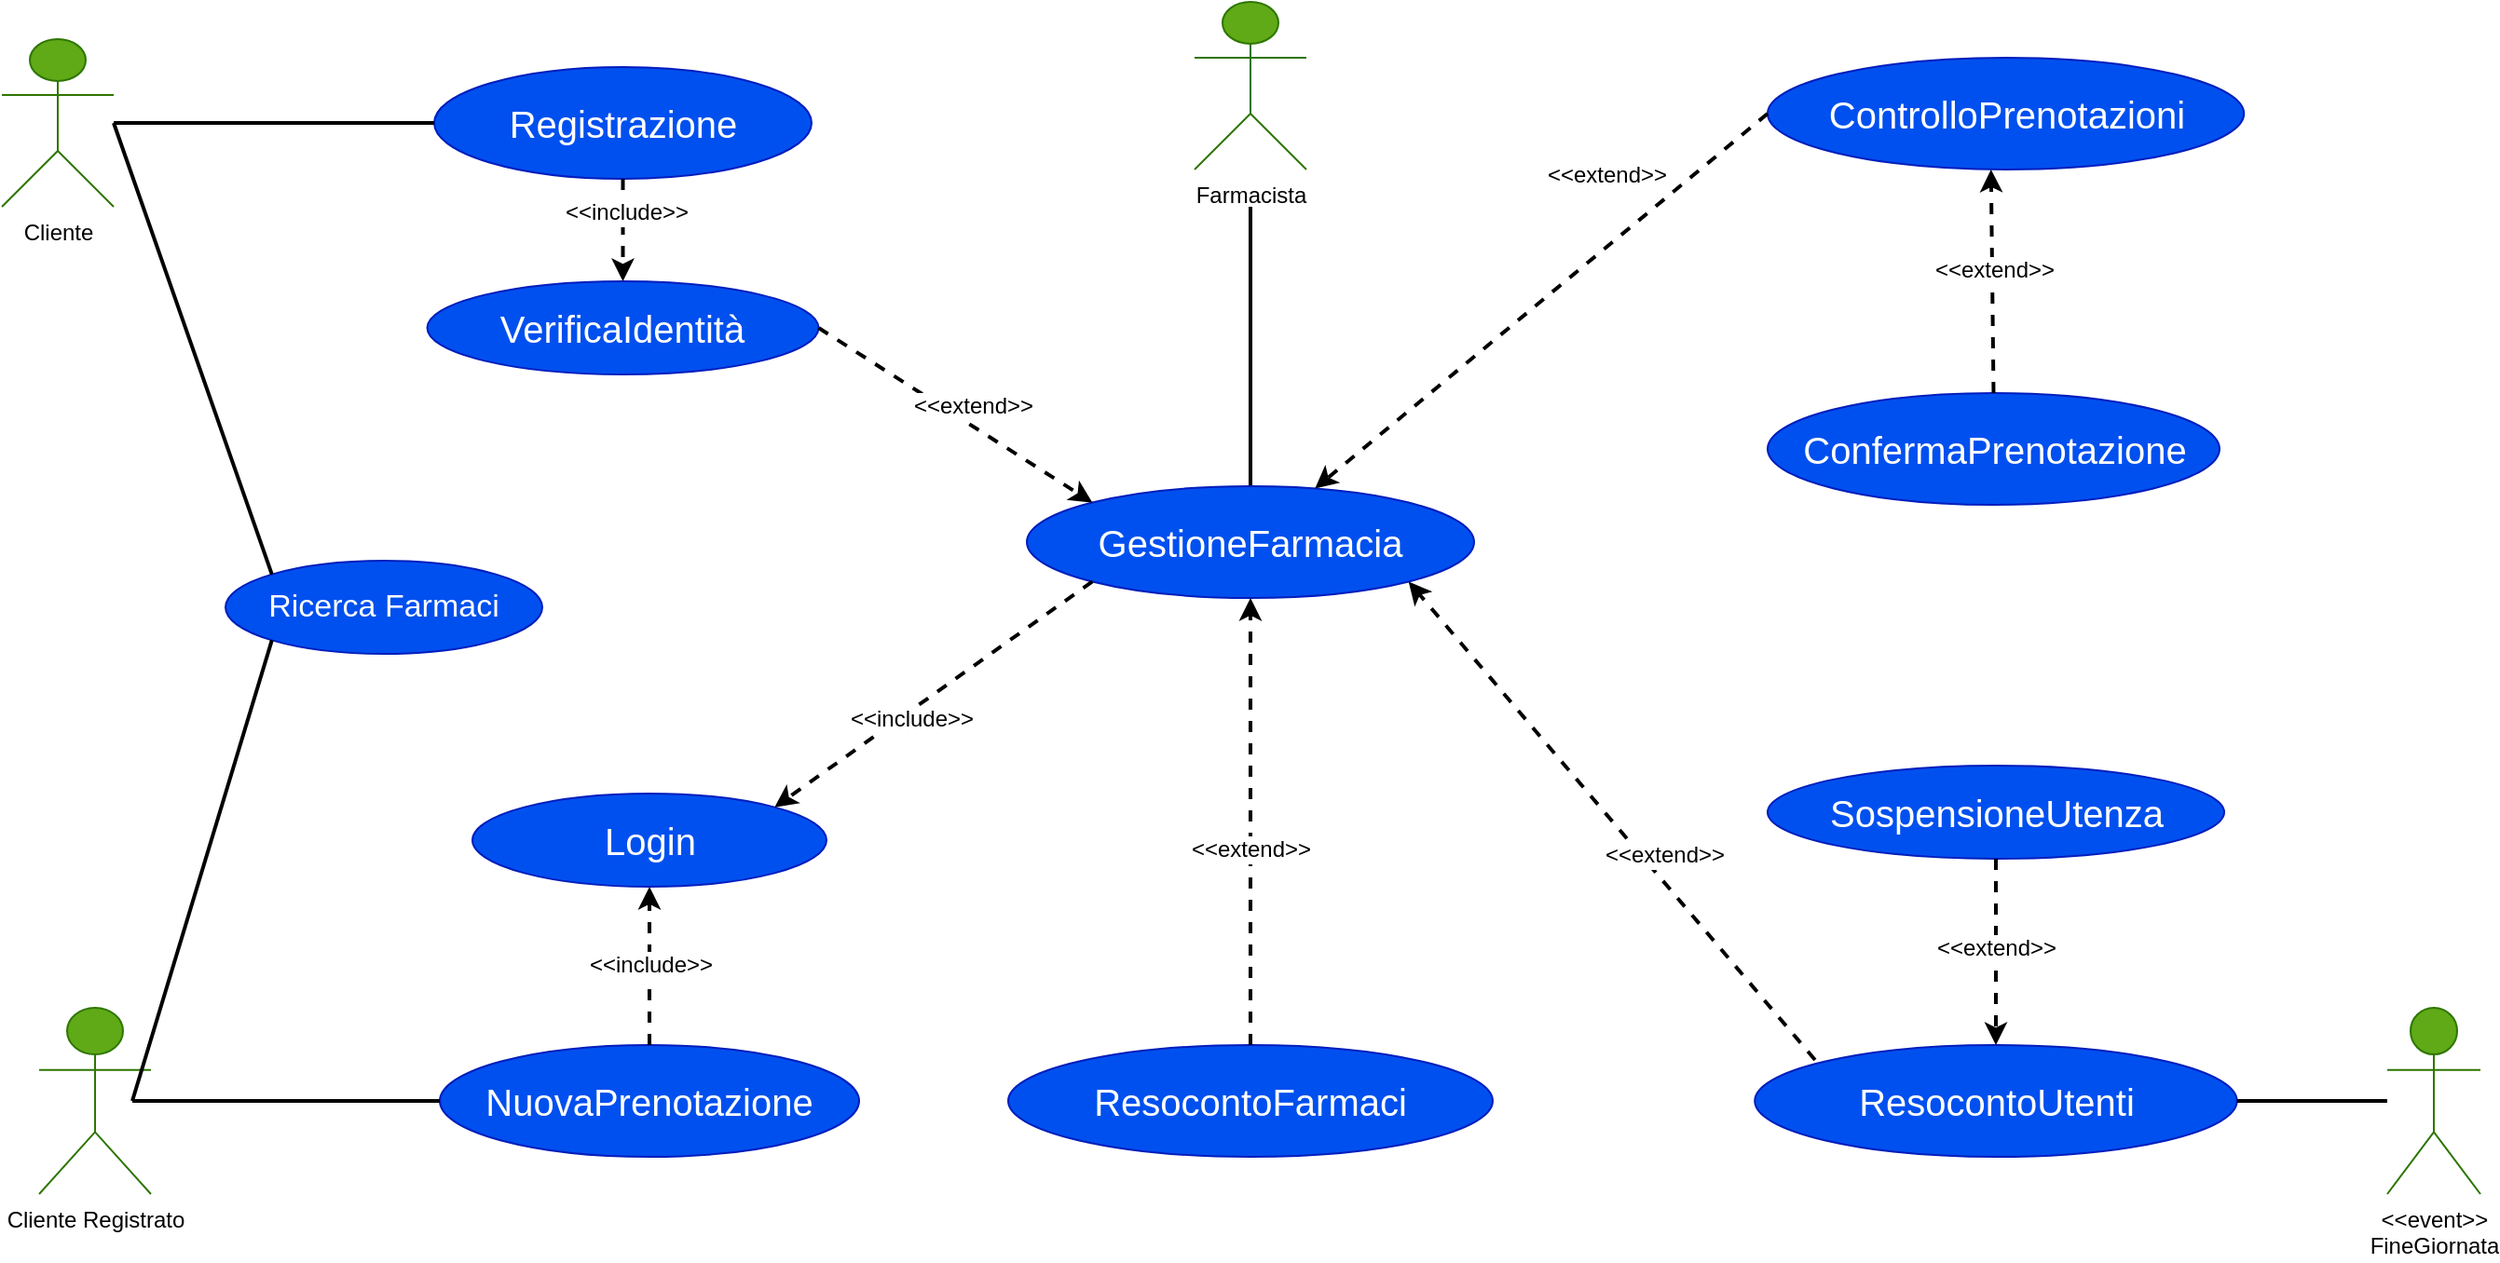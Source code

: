 <mxfile version="14.5.10" type="device"><diagram id="XA86sVYeRS4GH-T9-GS0" name="Page-1"><mxGraphModel dx="1422" dy="796" grid="1" gridSize="10" guides="1" tooltips="1" connect="1" arrows="1" fold="1" page="1" pageScale="1" pageWidth="827" pageHeight="1169" math="0" shadow="0"><root><mxCell id="0"/><mxCell id="1" parent="0"/><mxCell id="3L5dY9pin0i9SG_nEp8q-1" value="" style="endArrow=none;html=1;shadow=0;strokeWidth=2;fontSize=17;fontColor=#000000;exitX=0.5;exitY=0;exitDx=0;exitDy=0;fillColor=#1ba1e2;" edge="1" parent="1" source="3L5dY9pin0i9SG_nEp8q-5"><mxGeometry width="50" height="50" relative="1" as="geometry"><mxPoint x="1438.12" y="350" as="sourcePoint"/><mxPoint x="1190" y="390" as="targetPoint"/></mxGeometry></mxCell><mxCell id="3L5dY9pin0i9SG_nEp8q-2" value="&lt;font style=&quot;font-size: 20px&quot;&gt;Registrazione&lt;/font&gt;" style="ellipse;whiteSpace=wrap;html=1;fillColor=#0050ef;strokeColor=#001DBC;labelBackgroundColor=none;fontColor=#ffffff;" vertex="1" parent="1"><mxGeometry x="752" y="315" width="202.5" height="60" as="geometry"/></mxCell><mxCell id="3L5dY9pin0i9SG_nEp8q-3" value="Cliente" style="shape=umlActor;verticalLabelPosition=bottom;verticalAlign=top;html=1;outlineConnect=0;labelBackgroundColor=none;fillColor=#60a917;strokeColor=#2D7600;" vertex="1" parent="1"><mxGeometry x="520" y="300" width="60" height="90" as="geometry"/></mxCell><mxCell id="3L5dY9pin0i9SG_nEp8q-4" value="&lt;div&gt;Cliente Registrato&lt;/div&gt;" style="shape=umlActor;verticalLabelPosition=bottom;verticalAlign=top;html=1;outlineConnect=0;labelBackgroundColor=none;fillColor=#60a917;strokeColor=#2D7600;" vertex="1" parent="1"><mxGeometry x="540" y="820" width="60" height="100" as="geometry"/></mxCell><mxCell id="3L5dY9pin0i9SG_nEp8q-5" value="GestioneFarmacia" style="ellipse;whiteSpace=wrap;html=1;labelBackgroundColor=none;fillColor=#0050ef;strokeColor=#001DBC;fontSize=20;fontColor=#ffffff;" vertex="1" parent="1"><mxGeometry x="1070" y="540" width="240" height="60" as="geometry"/></mxCell><mxCell id="3L5dY9pin0i9SG_nEp8q-6" value="NuovaPrenotazione" style="ellipse;whiteSpace=wrap;html=1;labelBackgroundColor=none;fontSize=20;fillColor=#0050ef;strokeColor=#001DBC;fontColor=#ffffff;" vertex="1" parent="1"><mxGeometry x="755" y="840" width="225" height="60" as="geometry"/></mxCell><mxCell id="3L5dY9pin0i9SG_nEp8q-7" value="" style="endArrow=classic;html=1;shadow=0;strokeColor=#000000;strokeWidth=2;fontSize=13;dashed=1;exitX=0.5;exitY=0;exitDx=0;exitDy=0;entryX=0.5;entryY=1;entryDx=0;entryDy=0;" edge="1" parent="1" source="3L5dY9pin0i9SG_nEp8q-6" target="3L5dY9pin0i9SG_nEp8q-9"><mxGeometry width="50" height="50" relative="1" as="geometry"><mxPoint x="730" y="825" as="sourcePoint"/><mxPoint x="780" y="775" as="targetPoint"/><Array as="points"/></mxGeometry></mxCell><mxCell id="3L5dY9pin0i9SG_nEp8q-8" value="&amp;lt;&amp;lt;include&amp;gt;&amp;gt;" style="edgeLabel;html=1;align=center;verticalAlign=middle;resizable=0;points=[];fontSize=12;fontColor=#000000;" vertex="1" connectable="0" parent="3L5dY9pin0i9SG_nEp8q-7"><mxGeometry x="0.327" y="-1" relative="1" as="geometry"><mxPoint x="-1" y="13" as="offset"/></mxGeometry></mxCell><mxCell id="3L5dY9pin0i9SG_nEp8q-9" value="&lt;div&gt;Login&lt;/div&gt;" style="ellipse;whiteSpace=wrap;html=1;labelBackgroundColor=none;fontSize=20;fillColor=#0050ef;strokeColor=#001DBC;fontColor=#ffffff;" vertex="1" parent="1"><mxGeometry x="772.5" y="705" width="190" height="50" as="geometry"/></mxCell><mxCell id="3L5dY9pin0i9SG_nEp8q-10" value="VerificaIdentità" style="ellipse;whiteSpace=wrap;html=1;labelBackgroundColor=none;fontSize=20;fillColor=#0050ef;strokeColor=#001DBC;fontColor=#ffffff;" vertex="1" parent="1"><mxGeometry x="748.25" y="430" width="210" height="50" as="geometry"/></mxCell><mxCell id="3L5dY9pin0i9SG_nEp8q-11" value="" style="endArrow=classic;html=1;shadow=0;dashed=1;strokeColor=#000000;strokeWidth=2;fontSize=20;fontColor=#000000;exitX=0.5;exitY=1;exitDx=0;exitDy=0;entryX=0.5;entryY=0;entryDx=0;entryDy=0;" edge="1" parent="1" source="3L5dY9pin0i9SG_nEp8q-2" target="3L5dY9pin0i9SG_nEp8q-10"><mxGeometry width="50" height="50" relative="1" as="geometry"><mxPoint x="1060" y="625" as="sourcePoint"/><mxPoint x="1110" y="575" as="targetPoint"/></mxGeometry></mxCell><mxCell id="3L5dY9pin0i9SG_nEp8q-12" value="&amp;lt;&amp;lt;include&amp;gt;&amp;gt;" style="edgeLabel;html=1;align=center;verticalAlign=middle;resizable=0;points=[];fontSize=12;fontColor=#000000;" vertex="1" connectable="0" parent="3L5dY9pin0i9SG_nEp8q-11"><mxGeometry x="0.276" y="1" relative="1" as="geometry"><mxPoint y="-17" as="offset"/></mxGeometry></mxCell><mxCell id="3L5dY9pin0i9SG_nEp8q-13" value="" style="endArrow=classic;html=1;shadow=0;dashed=1;strokeColor=#000000;strokeWidth=2;fontSize=12;fontColor=#000000;exitX=1;exitY=0.5;exitDx=0;exitDy=0;entryX=0;entryY=0;entryDx=0;entryDy=0;" edge="1" parent="1" source="3L5dY9pin0i9SG_nEp8q-10" target="3L5dY9pin0i9SG_nEp8q-5"><mxGeometry width="50" height="50" relative="1" as="geometry"><mxPoint x="1060" y="555" as="sourcePoint"/><mxPoint x="1120" y="595" as="targetPoint"/></mxGeometry></mxCell><mxCell id="3L5dY9pin0i9SG_nEp8q-14" value="&amp;lt;&amp;lt;extend&amp;gt;&amp;gt;" style="edgeLabel;html=1;align=center;verticalAlign=middle;resizable=0;points=[];fontSize=12;fontColor=#000000;" vertex="1" connectable="0" parent="3L5dY9pin0i9SG_nEp8q-13"><mxGeometry x="-0.245" y="3" relative="1" as="geometry"><mxPoint x="25.1" y="9.15" as="offset"/></mxGeometry></mxCell><mxCell id="3L5dY9pin0i9SG_nEp8q-15" value="Ricerca Farmaci" style="ellipse;whiteSpace=wrap;html=1;labelBackgroundColor=none;fontSize=17;fillColor=#0050ef;strokeColor=#001DBC;fontColor=#ffffff;" vertex="1" parent="1"><mxGeometry x="640" y="580" width="170" height="50" as="geometry"/></mxCell><mxCell id="3L5dY9pin0i9SG_nEp8q-16" value="" style="endArrow=none;html=1;shadow=0;strokeWidth=2;fontSize=17;fontColor=#000000;entryX=0;entryY=1;entryDx=0;entryDy=0;fillColor=#1ba1e2;" edge="1" parent="1" target="3L5dY9pin0i9SG_nEp8q-15"><mxGeometry width="50" height="50" relative="1" as="geometry"><mxPoint x="590" y="870" as="sourcePoint"/><mxPoint x="630" y="765" as="targetPoint"/></mxGeometry></mxCell><mxCell id="3L5dY9pin0i9SG_nEp8q-17" value="" style="endArrow=none;html=1;shadow=0;strokeWidth=2;fontSize=17;fontColor=#000000;entryX=0;entryY=0.5;entryDx=0;entryDy=0;fillColor=#1ba1e2;" edge="1" parent="1" target="3L5dY9pin0i9SG_nEp8q-6"><mxGeometry width="50" height="50" relative="1" as="geometry"><mxPoint x="590" y="870" as="sourcePoint"/><mxPoint x="670" y="865" as="targetPoint"/></mxGeometry></mxCell><mxCell id="3L5dY9pin0i9SG_nEp8q-18" value="" style="endArrow=none;html=1;shadow=0;strokeWidth=2;fontSize=17;fontColor=#000000;exitX=0;exitY=0;exitDx=0;exitDy=0;fillColor=#1ba1e2;" edge="1" parent="1" source="3L5dY9pin0i9SG_nEp8q-15"><mxGeometry width="50" height="50" relative="1" as="geometry"><mxPoint x="630" y="495" as="sourcePoint"/><mxPoint x="580" y="345" as="targetPoint"/></mxGeometry></mxCell><mxCell id="3L5dY9pin0i9SG_nEp8q-19" value="" style="endArrow=none;html=1;shadow=0;strokeWidth=2;fontSize=17;fontColor=#000000;entryX=0;entryY=0.5;entryDx=0;entryDy=0;fillColor=#1ba1e2;" edge="1" parent="1" source="3L5dY9pin0i9SG_nEp8q-3" target="3L5dY9pin0i9SG_nEp8q-2"><mxGeometry width="50" height="50" relative="1" as="geometry"><mxPoint x="590" y="345" as="sourcePoint"/><mxPoint x="700" y="345" as="targetPoint"/></mxGeometry></mxCell><mxCell id="3L5dY9pin0i9SG_nEp8q-20" value="SospensioneUtenza" style="ellipse;whiteSpace=wrap;html=1;labelBackgroundColor=none;fontSize=20;fillColor=#0050ef;strokeColor=#001DBC;direction=west;fontColor=#ffffff;" vertex="1" parent="1"><mxGeometry x="1467.5" y="690" width="245" height="50" as="geometry"/></mxCell><mxCell id="3L5dY9pin0i9SG_nEp8q-23" value="&lt;div&gt;&amp;lt;&amp;lt;event&amp;gt;&amp;gt;&lt;/div&gt;&lt;div&gt;FineGiornata&lt;br&gt;&lt;/div&gt;" style="shape=umlActor;verticalLabelPosition=bottom;verticalAlign=top;html=1;outlineConnect=0;labelBackgroundColor=none;fontSize=12;fillColor=#60a917;strokeColor=#2D7600;" vertex="1" parent="1"><mxGeometry x="1800" y="820" width="50" height="100" as="geometry"/></mxCell><mxCell id="3L5dY9pin0i9SG_nEp8q-24" value="ResocontoUtenti" style="ellipse;whiteSpace=wrap;html=1;labelBackgroundColor=none;fontSize=20;fillColor=#0050ef;strokeColor=#001DBC;fontColor=#ffffff;" vertex="1" parent="1"><mxGeometry x="1460.62" y="840" width="258.75" height="60" as="geometry"/></mxCell><mxCell id="3L5dY9pin0i9SG_nEp8q-25" value="" style="endArrow=none;html=1;shadow=0;strokeWidth=2;fontSize=20;fontColor=#000000;fillColor=#1ba1e2;" edge="1" parent="1" source="3L5dY9pin0i9SG_nEp8q-24" target="3L5dY9pin0i9SG_nEp8q-23"><mxGeometry width="50" height="50" relative="1" as="geometry"><mxPoint x="1660" y="870" as="sourcePoint"/><mxPoint x="1710" y="870" as="targetPoint"/><Array as="points"/></mxGeometry></mxCell><mxCell id="3L5dY9pin0i9SG_nEp8q-26" value="" style="endArrow=classic;html=1;shadow=0;strokeColor=#000000;strokeWidth=2;fontSize=20;fontColor=#000000;exitX=0.5;exitY=0;exitDx=0;exitDy=0;entryX=0.5;entryY=0;entryDx=0;entryDy=0;dashed=1;" edge="1" parent="1" source="3L5dY9pin0i9SG_nEp8q-20" target="3L5dY9pin0i9SG_nEp8q-24"><mxGeometry width="50" height="50" relative="1" as="geometry"><mxPoint x="1255.62" y="650" as="sourcePoint"/><mxPoint x="1305.62" y="600" as="targetPoint"/></mxGeometry></mxCell><mxCell id="3L5dY9pin0i9SG_nEp8q-27" value="&amp;lt;&amp;lt;extend&amp;gt;&amp;gt;" style="edgeLabel;html=1;align=center;verticalAlign=middle;resizable=0;points=[];fontSize=12;fontColor=#000000;" vertex="1" connectable="0" parent="3L5dY9pin0i9SG_nEp8q-26"><mxGeometry x="0.2" y="-1" relative="1" as="geometry"><mxPoint x="1" y="-12.35" as="offset"/></mxGeometry></mxCell><mxCell id="3L5dY9pin0i9SG_nEp8q-31" value="ResocontoFarmaci" style="ellipse;whiteSpace=wrap;html=1;fontSize=20;fillColor=#0050ef;strokeColor=#001DBC;fontColor=#ffffff;" vertex="1" parent="1"><mxGeometry x="1060" y="840" width="260" height="60" as="geometry"/></mxCell><mxCell id="3L5dY9pin0i9SG_nEp8q-34" value="" style="endArrow=classic;html=1;dashed=1;fontSize=12;exitX=0;exitY=1;exitDx=0;exitDy=0;entryX=1;entryY=0;entryDx=0;entryDy=0;strokeWidth=2;" edge="1" parent="1" source="3L5dY9pin0i9SG_nEp8q-5" target="3L5dY9pin0i9SG_nEp8q-9"><mxGeometry width="50" height="50" relative="1" as="geometry"><mxPoint x="1060" y="645" as="sourcePoint"/><mxPoint x="1110" y="595" as="targetPoint"/></mxGeometry></mxCell><mxCell id="3L5dY9pin0i9SG_nEp8q-35" value="&amp;lt;&amp;lt;include&amp;gt;&amp;gt;" style="edgeLabel;html=1;align=center;verticalAlign=middle;resizable=0;points=[];fontSize=12;" vertex="1" connectable="0" parent="3L5dY9pin0i9SG_nEp8q-34"><mxGeometry x="0.173" y="5" relative="1" as="geometry"><mxPoint y="-1" as="offset"/></mxGeometry></mxCell><mxCell id="3L5dY9pin0i9SG_nEp8q-36" value="" style="endArrow=classic;html=1;shadow=0;dashed=1;strokeColor=#000000;strokeWidth=2;fontSize=12;fontColor=#000000;exitX=0.5;exitY=0;exitDx=0;exitDy=0;entryX=0.5;entryY=1;entryDx=0;entryDy=0;" edge="1" parent="1" source="3L5dY9pin0i9SG_nEp8q-31" target="3L5dY9pin0i9SG_nEp8q-5"><mxGeometry width="50" height="50" relative="1" as="geometry"><mxPoint x="1140" y="648.11" as="sourcePoint"/><mxPoint x="1286.897" y="811.897" as="targetPoint"/></mxGeometry></mxCell><mxCell id="3L5dY9pin0i9SG_nEp8q-37" value="&amp;lt;&amp;lt;extend&amp;gt;&amp;gt;" style="edgeLabel;html=1;align=center;verticalAlign=middle;resizable=0;points=[];fontSize=12;fontColor=#000000;" vertex="1" connectable="0" parent="3L5dY9pin0i9SG_nEp8q-36"><mxGeometry x="-0.245" y="3" relative="1" as="geometry"><mxPoint x="3" y="-15.0" as="offset"/></mxGeometry></mxCell><mxCell id="3L5dY9pin0i9SG_nEp8q-38" value="Farmacista" style="shape=umlActor;verticalLabelPosition=bottom;verticalAlign=top;html=1;outlineConnect=0;labelBackgroundColor=none;fillColor=#60a917;strokeColor=#2D7600;" vertex="1" parent="1"><mxGeometry x="1160" y="280" width="60" height="90" as="geometry"/></mxCell><mxCell id="3L5dY9pin0i9SG_nEp8q-39" value="" style="endArrow=classic;html=1;shadow=0;dashed=1;strokeColor=#000000;strokeWidth=2;fontSize=12;fontColor=#000000;exitX=0.125;exitY=0.133;exitDx=0;exitDy=0;entryX=1;entryY=1;entryDx=0;entryDy=0;exitPerimeter=0;" edge="1" parent="1" source="3L5dY9pin0i9SG_nEp8q-24" target="3L5dY9pin0i9SG_nEp8q-5"><mxGeometry width="50" height="50" relative="1" as="geometry"><mxPoint x="1370" y="670" as="sourcePoint"/><mxPoint x="1370" y="550" as="targetPoint"/></mxGeometry></mxCell><mxCell id="3L5dY9pin0i9SG_nEp8q-40" value="&amp;lt;&amp;lt;extend&amp;gt;&amp;gt;" style="edgeLabel;html=1;align=center;verticalAlign=middle;resizable=0;points=[];fontSize=12;fontColor=#000000;" vertex="1" connectable="0" parent="3L5dY9pin0i9SG_nEp8q-39"><mxGeometry x="-0.245" y="3" relative="1" as="geometry"><mxPoint x="3" y="-15.0" as="offset"/></mxGeometry></mxCell><mxCell id="3L5dY9pin0i9SG_nEp8q-42" value="ControlloPrenotazioni" style="ellipse;whiteSpace=wrap;html=1;labelBackgroundColor=none;fontSize=20;fillColor=#0050ef;strokeColor=#001DBC;direction=west;fontColor=#ffffff;" vertex="1" parent="1"><mxGeometry x="1467.5" y="310" width="255.62" height="60" as="geometry"/></mxCell><mxCell id="3L5dY9pin0i9SG_nEp8q-43" value="" style="endArrow=classic;html=1;shadow=0;strokeColor=#000000;strokeWidth=2;fontSize=13;fontColor=#000000;dashed=1;exitX=1;exitY=0.5;exitDx=0;exitDy=0;" edge="1" parent="1" source="3L5dY9pin0i9SG_nEp8q-42" target="3L5dY9pin0i9SG_nEp8q-5"><mxGeometry width="50" height="50" relative="1" as="geometry"><mxPoint x="1456.87" y="454.29" as="sourcePoint"/><mxPoint x="1299.37" y="454.29" as="targetPoint"/></mxGeometry></mxCell><mxCell id="3L5dY9pin0i9SG_nEp8q-44" value="&amp;lt;&amp;lt;extend&amp;gt;&amp;gt;" style="edgeLabel;html=1;align=center;verticalAlign=middle;resizable=0;points=[];fontSize=12;fontColor=#000000;" vertex="1" connectable="0" parent="3L5dY9pin0i9SG_nEp8q-43"><mxGeometry x="-0.312" y="-2" relative="1" as="geometry"><mxPoint x="-2" y="-34.71" as="offset"/></mxGeometry></mxCell><mxCell id="3L5dY9pin0i9SG_nEp8q-47" value="ConfermaPrenotazione" style="ellipse;whiteSpace=wrap;html=1;labelBackgroundColor=none;fontSize=20;fillColor=#0050ef;strokeColor=#001DBC;direction=west;fontColor=#ffffff;" vertex="1" parent="1"><mxGeometry x="1467.5" y="490" width="242.5" height="60" as="geometry"/></mxCell><mxCell id="3L5dY9pin0i9SG_nEp8q-48" value="" style="endArrow=classic;html=1;shadow=0;strokeColor=#000000;strokeWidth=2;fontSize=20;fontColor=#000000;entryX=0.531;entryY=0;entryDx=0;entryDy=0;dashed=1;exitX=0.5;exitY=1;exitDx=0;exitDy=0;entryPerimeter=0;" edge="1" parent="1" source="3L5dY9pin0i9SG_nEp8q-47" target="3L5dY9pin0i9SG_nEp8q-42"><mxGeometry width="50" height="50" relative="1" as="geometry"><mxPoint x="1581.68" y="420" as="sourcePoint"/><mxPoint x="1581.68" y="360" as="targetPoint"/></mxGeometry></mxCell><mxCell id="3L5dY9pin0i9SG_nEp8q-49" value="&amp;lt;&amp;lt;extend&amp;gt;&amp;gt;" style="edgeLabel;html=1;align=center;verticalAlign=middle;resizable=0;points=[];fontSize=12;fontColor=#000000;" vertex="1" connectable="0" parent="3L5dY9pin0i9SG_nEp8q-48"><mxGeometry x="0.2" y="-1" relative="1" as="geometry"><mxPoint y="6" as="offset"/></mxGeometry></mxCell></root></mxGraphModel></diagram></mxfile>